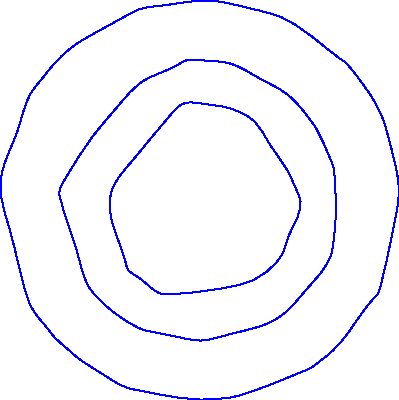 import contour;

size(200);
int np=100;
real f(real a, real b){return a^2+b^2;}
pair[] points;
real[] values;

real r() {return 1.2*(rand()/randMax*2-1);}

for(int i=0; i < np; ++i)
  points.push((r(),r()));

for(int i=0; i < np; ++i)
  values.push(f(points[i].x,points[i].y));

draw(contour(points,values,new real[]{0.25,0.5,1},operator..),blue);
